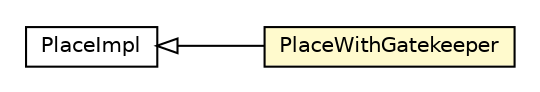 #!/usr/local/bin/dot
#
# Class diagram 
# Generated by UMLGraph version R5_6-24-gf6e263 (http://www.umlgraph.org/)
#

digraph G {
	edge [fontname="Helvetica",fontsize=10,labelfontname="Helvetica",labelfontsize=10];
	node [fontname="Helvetica",fontsize=10,shape=plaintext];
	nodesep=0.25;
	ranksep=0.5;
	rankdir=LR;
	// com.gwtplatform.mvp.client.proxy.PlaceWithGatekeeper
	c289111 [label=<<table title="com.gwtplatform.mvp.client.proxy.PlaceWithGatekeeper" border="0" cellborder="1" cellspacing="0" cellpadding="2" port="p" bgcolor="lemonChiffon" href="./PlaceWithGatekeeper.html">
		<tr><td><table border="0" cellspacing="0" cellpadding="1">
<tr><td align="center" balign="center"> PlaceWithGatekeeper </td></tr>
		</table></td></tr>
		</table>>, URL="./PlaceWithGatekeeper.html", fontname="Helvetica", fontcolor="black", fontsize=10.0];
	// com.gwtplatform.mvp.client.proxy.PlaceImpl
	c289117 [label=<<table title="com.gwtplatform.mvp.client.proxy.PlaceImpl" border="0" cellborder="1" cellspacing="0" cellpadding="2" port="p" href="./PlaceImpl.html">
		<tr><td><table border="0" cellspacing="0" cellpadding="1">
<tr><td align="center" balign="center"> PlaceImpl </td></tr>
		</table></td></tr>
		</table>>, URL="./PlaceImpl.html", fontname="Helvetica", fontcolor="black", fontsize=10.0];
	//com.gwtplatform.mvp.client.proxy.PlaceWithGatekeeper extends com.gwtplatform.mvp.client.proxy.PlaceImpl
	c289117:p -> c289111:p [dir=back,arrowtail=empty];
}

